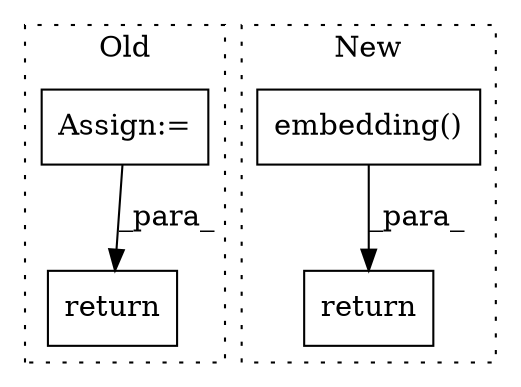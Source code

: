 digraph G {
subgraph cluster0 {
1 [label="return" a="93" s="1729" l="7" shape="box"];
4 [label="Assign:=" a="68" s="1659" l="3" shape="box"];
label = "Old";
style="dotted";
}
subgraph cluster1 {
2 [label="embedding()" a="75" s="1404,1425" l="15,1" shape="box"];
3 [label="return" a="93" s="1388" l="7" shape="box"];
label = "New";
style="dotted";
}
2 -> 3 [label="_para_"];
4 -> 1 [label="_para_"];
}